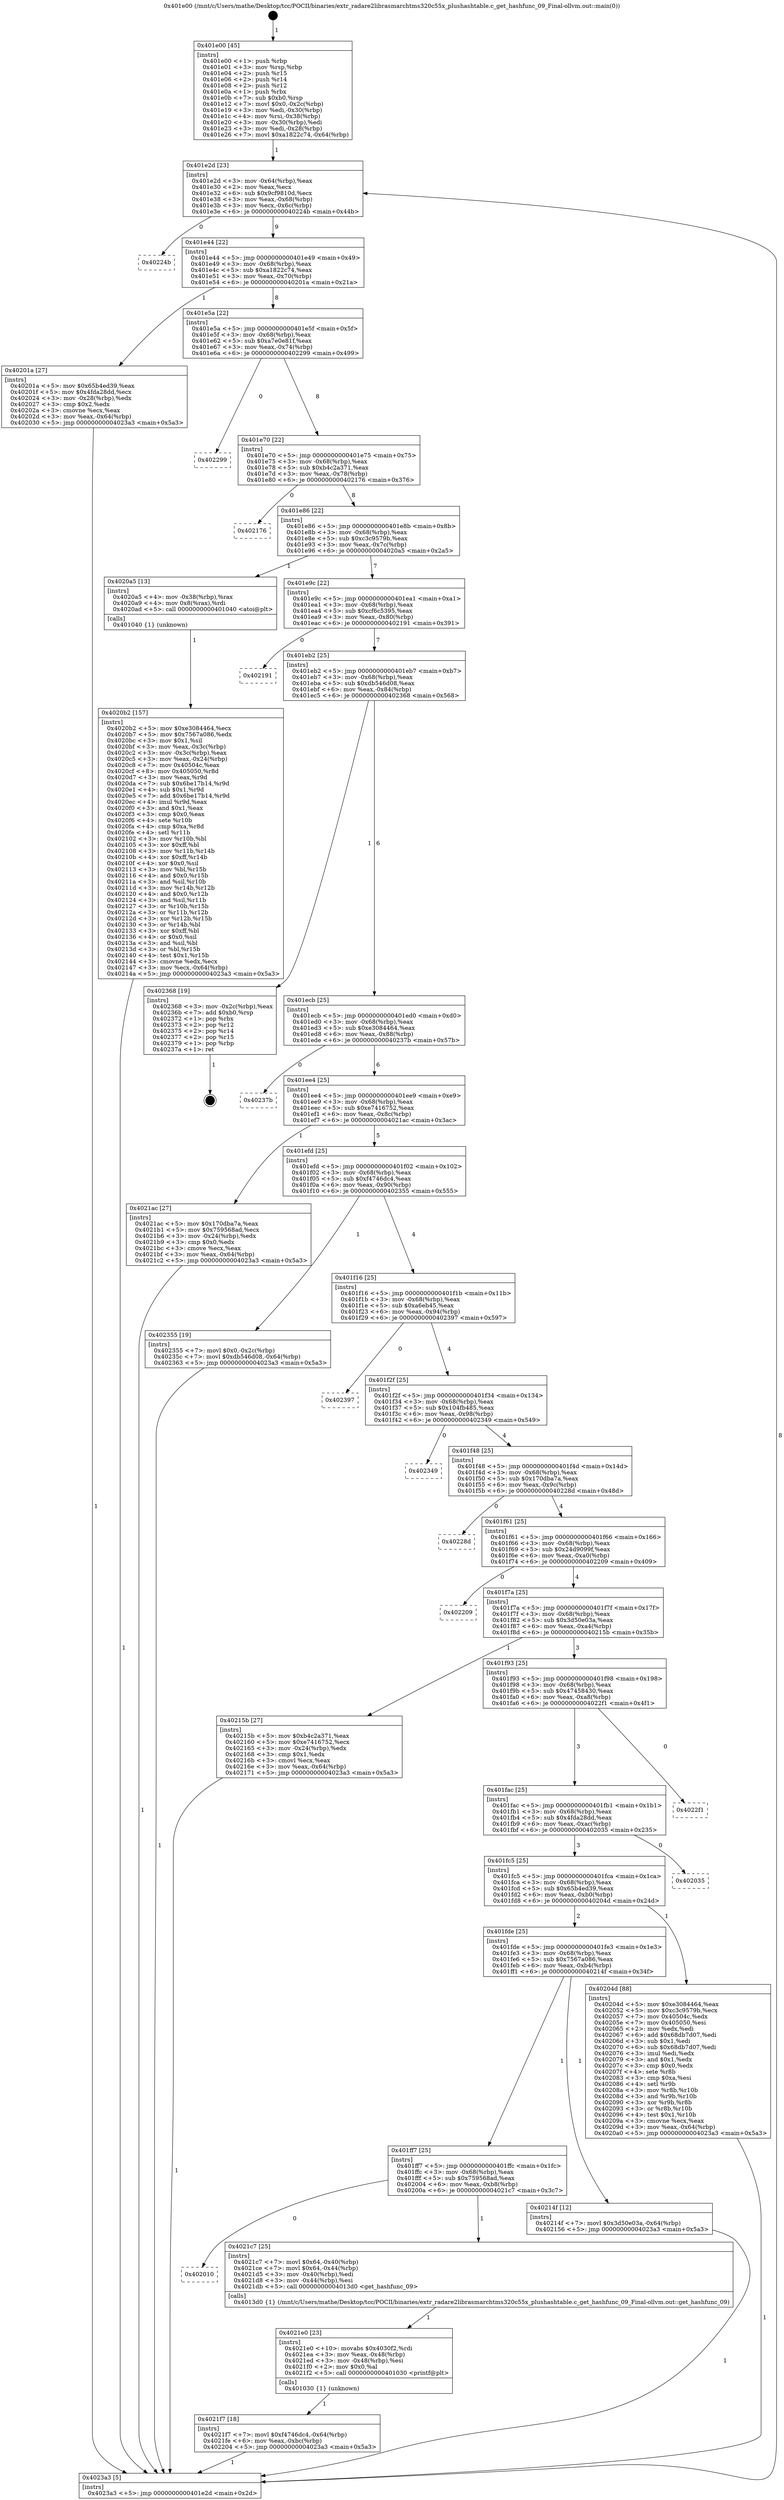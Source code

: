 digraph "0x401e00" {
  label = "0x401e00 (/mnt/c/Users/mathe/Desktop/tcc/POCII/binaries/extr_radare2librasmarchtms320c55x_plushashtable.c_get_hashfunc_09_Final-ollvm.out::main(0))"
  labelloc = "t"
  node[shape=record]

  Entry [label="",width=0.3,height=0.3,shape=circle,fillcolor=black,style=filled]
  "0x401e2d" [label="{
     0x401e2d [23]\l
     | [instrs]\l
     &nbsp;&nbsp;0x401e2d \<+3\>: mov -0x64(%rbp),%eax\l
     &nbsp;&nbsp;0x401e30 \<+2\>: mov %eax,%ecx\l
     &nbsp;&nbsp;0x401e32 \<+6\>: sub $0x9cf9810d,%ecx\l
     &nbsp;&nbsp;0x401e38 \<+3\>: mov %eax,-0x68(%rbp)\l
     &nbsp;&nbsp;0x401e3b \<+3\>: mov %ecx,-0x6c(%rbp)\l
     &nbsp;&nbsp;0x401e3e \<+6\>: je 000000000040224b \<main+0x44b\>\l
  }"]
  "0x40224b" [label="{
     0x40224b\l
  }", style=dashed]
  "0x401e44" [label="{
     0x401e44 [22]\l
     | [instrs]\l
     &nbsp;&nbsp;0x401e44 \<+5\>: jmp 0000000000401e49 \<main+0x49\>\l
     &nbsp;&nbsp;0x401e49 \<+3\>: mov -0x68(%rbp),%eax\l
     &nbsp;&nbsp;0x401e4c \<+5\>: sub $0xa1822c74,%eax\l
     &nbsp;&nbsp;0x401e51 \<+3\>: mov %eax,-0x70(%rbp)\l
     &nbsp;&nbsp;0x401e54 \<+6\>: je 000000000040201a \<main+0x21a\>\l
  }"]
  Exit [label="",width=0.3,height=0.3,shape=circle,fillcolor=black,style=filled,peripheries=2]
  "0x40201a" [label="{
     0x40201a [27]\l
     | [instrs]\l
     &nbsp;&nbsp;0x40201a \<+5\>: mov $0x65b4ed39,%eax\l
     &nbsp;&nbsp;0x40201f \<+5\>: mov $0x4fda28dd,%ecx\l
     &nbsp;&nbsp;0x402024 \<+3\>: mov -0x28(%rbp),%edx\l
     &nbsp;&nbsp;0x402027 \<+3\>: cmp $0x2,%edx\l
     &nbsp;&nbsp;0x40202a \<+3\>: cmovne %ecx,%eax\l
     &nbsp;&nbsp;0x40202d \<+3\>: mov %eax,-0x64(%rbp)\l
     &nbsp;&nbsp;0x402030 \<+5\>: jmp 00000000004023a3 \<main+0x5a3\>\l
  }"]
  "0x401e5a" [label="{
     0x401e5a [22]\l
     | [instrs]\l
     &nbsp;&nbsp;0x401e5a \<+5\>: jmp 0000000000401e5f \<main+0x5f\>\l
     &nbsp;&nbsp;0x401e5f \<+3\>: mov -0x68(%rbp),%eax\l
     &nbsp;&nbsp;0x401e62 \<+5\>: sub $0xa7e0e81f,%eax\l
     &nbsp;&nbsp;0x401e67 \<+3\>: mov %eax,-0x74(%rbp)\l
     &nbsp;&nbsp;0x401e6a \<+6\>: je 0000000000402299 \<main+0x499\>\l
  }"]
  "0x4023a3" [label="{
     0x4023a3 [5]\l
     | [instrs]\l
     &nbsp;&nbsp;0x4023a3 \<+5\>: jmp 0000000000401e2d \<main+0x2d\>\l
  }"]
  "0x401e00" [label="{
     0x401e00 [45]\l
     | [instrs]\l
     &nbsp;&nbsp;0x401e00 \<+1\>: push %rbp\l
     &nbsp;&nbsp;0x401e01 \<+3\>: mov %rsp,%rbp\l
     &nbsp;&nbsp;0x401e04 \<+2\>: push %r15\l
     &nbsp;&nbsp;0x401e06 \<+2\>: push %r14\l
     &nbsp;&nbsp;0x401e08 \<+2\>: push %r12\l
     &nbsp;&nbsp;0x401e0a \<+1\>: push %rbx\l
     &nbsp;&nbsp;0x401e0b \<+7\>: sub $0xb0,%rsp\l
     &nbsp;&nbsp;0x401e12 \<+7\>: movl $0x0,-0x2c(%rbp)\l
     &nbsp;&nbsp;0x401e19 \<+3\>: mov %edi,-0x30(%rbp)\l
     &nbsp;&nbsp;0x401e1c \<+4\>: mov %rsi,-0x38(%rbp)\l
     &nbsp;&nbsp;0x401e20 \<+3\>: mov -0x30(%rbp),%edi\l
     &nbsp;&nbsp;0x401e23 \<+3\>: mov %edi,-0x28(%rbp)\l
     &nbsp;&nbsp;0x401e26 \<+7\>: movl $0xa1822c74,-0x64(%rbp)\l
  }"]
  "0x4021f7" [label="{
     0x4021f7 [18]\l
     | [instrs]\l
     &nbsp;&nbsp;0x4021f7 \<+7\>: movl $0xf4746dc4,-0x64(%rbp)\l
     &nbsp;&nbsp;0x4021fe \<+6\>: mov %eax,-0xbc(%rbp)\l
     &nbsp;&nbsp;0x402204 \<+5\>: jmp 00000000004023a3 \<main+0x5a3\>\l
  }"]
  "0x402299" [label="{
     0x402299\l
  }", style=dashed]
  "0x401e70" [label="{
     0x401e70 [22]\l
     | [instrs]\l
     &nbsp;&nbsp;0x401e70 \<+5\>: jmp 0000000000401e75 \<main+0x75\>\l
     &nbsp;&nbsp;0x401e75 \<+3\>: mov -0x68(%rbp),%eax\l
     &nbsp;&nbsp;0x401e78 \<+5\>: sub $0xb4c2a371,%eax\l
     &nbsp;&nbsp;0x401e7d \<+3\>: mov %eax,-0x78(%rbp)\l
     &nbsp;&nbsp;0x401e80 \<+6\>: je 0000000000402176 \<main+0x376\>\l
  }"]
  "0x4021e0" [label="{
     0x4021e0 [23]\l
     | [instrs]\l
     &nbsp;&nbsp;0x4021e0 \<+10\>: movabs $0x4030f2,%rdi\l
     &nbsp;&nbsp;0x4021ea \<+3\>: mov %eax,-0x48(%rbp)\l
     &nbsp;&nbsp;0x4021ed \<+3\>: mov -0x48(%rbp),%esi\l
     &nbsp;&nbsp;0x4021f0 \<+2\>: mov $0x0,%al\l
     &nbsp;&nbsp;0x4021f2 \<+5\>: call 0000000000401030 \<printf@plt\>\l
     | [calls]\l
     &nbsp;&nbsp;0x401030 \{1\} (unknown)\l
  }"]
  "0x402176" [label="{
     0x402176\l
  }", style=dashed]
  "0x401e86" [label="{
     0x401e86 [22]\l
     | [instrs]\l
     &nbsp;&nbsp;0x401e86 \<+5\>: jmp 0000000000401e8b \<main+0x8b\>\l
     &nbsp;&nbsp;0x401e8b \<+3\>: mov -0x68(%rbp),%eax\l
     &nbsp;&nbsp;0x401e8e \<+5\>: sub $0xc3c9579b,%eax\l
     &nbsp;&nbsp;0x401e93 \<+3\>: mov %eax,-0x7c(%rbp)\l
     &nbsp;&nbsp;0x401e96 \<+6\>: je 00000000004020a5 \<main+0x2a5\>\l
  }"]
  "0x402010" [label="{
     0x402010\l
  }", style=dashed]
  "0x4020a5" [label="{
     0x4020a5 [13]\l
     | [instrs]\l
     &nbsp;&nbsp;0x4020a5 \<+4\>: mov -0x38(%rbp),%rax\l
     &nbsp;&nbsp;0x4020a9 \<+4\>: mov 0x8(%rax),%rdi\l
     &nbsp;&nbsp;0x4020ad \<+5\>: call 0000000000401040 \<atoi@plt\>\l
     | [calls]\l
     &nbsp;&nbsp;0x401040 \{1\} (unknown)\l
  }"]
  "0x401e9c" [label="{
     0x401e9c [22]\l
     | [instrs]\l
     &nbsp;&nbsp;0x401e9c \<+5\>: jmp 0000000000401ea1 \<main+0xa1\>\l
     &nbsp;&nbsp;0x401ea1 \<+3\>: mov -0x68(%rbp),%eax\l
     &nbsp;&nbsp;0x401ea4 \<+5\>: sub $0xcf6c5395,%eax\l
     &nbsp;&nbsp;0x401ea9 \<+3\>: mov %eax,-0x80(%rbp)\l
     &nbsp;&nbsp;0x401eac \<+6\>: je 0000000000402191 \<main+0x391\>\l
  }"]
  "0x4021c7" [label="{
     0x4021c7 [25]\l
     | [instrs]\l
     &nbsp;&nbsp;0x4021c7 \<+7\>: movl $0x64,-0x40(%rbp)\l
     &nbsp;&nbsp;0x4021ce \<+7\>: movl $0x64,-0x44(%rbp)\l
     &nbsp;&nbsp;0x4021d5 \<+3\>: mov -0x40(%rbp),%edi\l
     &nbsp;&nbsp;0x4021d8 \<+3\>: mov -0x44(%rbp),%esi\l
     &nbsp;&nbsp;0x4021db \<+5\>: call 00000000004013d0 \<get_hashfunc_09\>\l
     | [calls]\l
     &nbsp;&nbsp;0x4013d0 \{1\} (/mnt/c/Users/mathe/Desktop/tcc/POCII/binaries/extr_radare2librasmarchtms320c55x_plushashtable.c_get_hashfunc_09_Final-ollvm.out::get_hashfunc_09)\l
  }"]
  "0x402191" [label="{
     0x402191\l
  }", style=dashed]
  "0x401eb2" [label="{
     0x401eb2 [25]\l
     | [instrs]\l
     &nbsp;&nbsp;0x401eb2 \<+5\>: jmp 0000000000401eb7 \<main+0xb7\>\l
     &nbsp;&nbsp;0x401eb7 \<+3\>: mov -0x68(%rbp),%eax\l
     &nbsp;&nbsp;0x401eba \<+5\>: sub $0xdb546d08,%eax\l
     &nbsp;&nbsp;0x401ebf \<+6\>: mov %eax,-0x84(%rbp)\l
     &nbsp;&nbsp;0x401ec5 \<+6\>: je 0000000000402368 \<main+0x568\>\l
  }"]
  "0x401ff7" [label="{
     0x401ff7 [25]\l
     | [instrs]\l
     &nbsp;&nbsp;0x401ff7 \<+5\>: jmp 0000000000401ffc \<main+0x1fc\>\l
     &nbsp;&nbsp;0x401ffc \<+3\>: mov -0x68(%rbp),%eax\l
     &nbsp;&nbsp;0x401fff \<+5\>: sub $0x759568ad,%eax\l
     &nbsp;&nbsp;0x402004 \<+6\>: mov %eax,-0xb8(%rbp)\l
     &nbsp;&nbsp;0x40200a \<+6\>: je 00000000004021c7 \<main+0x3c7\>\l
  }"]
  "0x402368" [label="{
     0x402368 [19]\l
     | [instrs]\l
     &nbsp;&nbsp;0x402368 \<+3\>: mov -0x2c(%rbp),%eax\l
     &nbsp;&nbsp;0x40236b \<+7\>: add $0xb0,%rsp\l
     &nbsp;&nbsp;0x402372 \<+1\>: pop %rbx\l
     &nbsp;&nbsp;0x402373 \<+2\>: pop %r12\l
     &nbsp;&nbsp;0x402375 \<+2\>: pop %r14\l
     &nbsp;&nbsp;0x402377 \<+2\>: pop %r15\l
     &nbsp;&nbsp;0x402379 \<+1\>: pop %rbp\l
     &nbsp;&nbsp;0x40237a \<+1\>: ret\l
  }"]
  "0x401ecb" [label="{
     0x401ecb [25]\l
     | [instrs]\l
     &nbsp;&nbsp;0x401ecb \<+5\>: jmp 0000000000401ed0 \<main+0xd0\>\l
     &nbsp;&nbsp;0x401ed0 \<+3\>: mov -0x68(%rbp),%eax\l
     &nbsp;&nbsp;0x401ed3 \<+5\>: sub $0xe3084464,%eax\l
     &nbsp;&nbsp;0x401ed8 \<+6\>: mov %eax,-0x88(%rbp)\l
     &nbsp;&nbsp;0x401ede \<+6\>: je 000000000040237b \<main+0x57b\>\l
  }"]
  "0x40214f" [label="{
     0x40214f [12]\l
     | [instrs]\l
     &nbsp;&nbsp;0x40214f \<+7\>: movl $0x3d50e03a,-0x64(%rbp)\l
     &nbsp;&nbsp;0x402156 \<+5\>: jmp 00000000004023a3 \<main+0x5a3\>\l
  }"]
  "0x40237b" [label="{
     0x40237b\l
  }", style=dashed]
  "0x401ee4" [label="{
     0x401ee4 [25]\l
     | [instrs]\l
     &nbsp;&nbsp;0x401ee4 \<+5\>: jmp 0000000000401ee9 \<main+0xe9\>\l
     &nbsp;&nbsp;0x401ee9 \<+3\>: mov -0x68(%rbp),%eax\l
     &nbsp;&nbsp;0x401eec \<+5\>: sub $0xe7416752,%eax\l
     &nbsp;&nbsp;0x401ef1 \<+6\>: mov %eax,-0x8c(%rbp)\l
     &nbsp;&nbsp;0x401ef7 \<+6\>: je 00000000004021ac \<main+0x3ac\>\l
  }"]
  "0x4020b2" [label="{
     0x4020b2 [157]\l
     | [instrs]\l
     &nbsp;&nbsp;0x4020b2 \<+5\>: mov $0xe3084464,%ecx\l
     &nbsp;&nbsp;0x4020b7 \<+5\>: mov $0x7567a086,%edx\l
     &nbsp;&nbsp;0x4020bc \<+3\>: mov $0x1,%sil\l
     &nbsp;&nbsp;0x4020bf \<+3\>: mov %eax,-0x3c(%rbp)\l
     &nbsp;&nbsp;0x4020c2 \<+3\>: mov -0x3c(%rbp),%eax\l
     &nbsp;&nbsp;0x4020c5 \<+3\>: mov %eax,-0x24(%rbp)\l
     &nbsp;&nbsp;0x4020c8 \<+7\>: mov 0x40504c,%eax\l
     &nbsp;&nbsp;0x4020cf \<+8\>: mov 0x405050,%r8d\l
     &nbsp;&nbsp;0x4020d7 \<+3\>: mov %eax,%r9d\l
     &nbsp;&nbsp;0x4020da \<+7\>: sub $0x6be17b14,%r9d\l
     &nbsp;&nbsp;0x4020e1 \<+4\>: sub $0x1,%r9d\l
     &nbsp;&nbsp;0x4020e5 \<+7\>: add $0x6be17b14,%r9d\l
     &nbsp;&nbsp;0x4020ec \<+4\>: imul %r9d,%eax\l
     &nbsp;&nbsp;0x4020f0 \<+3\>: and $0x1,%eax\l
     &nbsp;&nbsp;0x4020f3 \<+3\>: cmp $0x0,%eax\l
     &nbsp;&nbsp;0x4020f6 \<+4\>: sete %r10b\l
     &nbsp;&nbsp;0x4020fa \<+4\>: cmp $0xa,%r8d\l
     &nbsp;&nbsp;0x4020fe \<+4\>: setl %r11b\l
     &nbsp;&nbsp;0x402102 \<+3\>: mov %r10b,%bl\l
     &nbsp;&nbsp;0x402105 \<+3\>: xor $0xff,%bl\l
     &nbsp;&nbsp;0x402108 \<+3\>: mov %r11b,%r14b\l
     &nbsp;&nbsp;0x40210b \<+4\>: xor $0xff,%r14b\l
     &nbsp;&nbsp;0x40210f \<+4\>: xor $0x0,%sil\l
     &nbsp;&nbsp;0x402113 \<+3\>: mov %bl,%r15b\l
     &nbsp;&nbsp;0x402116 \<+4\>: and $0x0,%r15b\l
     &nbsp;&nbsp;0x40211a \<+3\>: and %sil,%r10b\l
     &nbsp;&nbsp;0x40211d \<+3\>: mov %r14b,%r12b\l
     &nbsp;&nbsp;0x402120 \<+4\>: and $0x0,%r12b\l
     &nbsp;&nbsp;0x402124 \<+3\>: and %sil,%r11b\l
     &nbsp;&nbsp;0x402127 \<+3\>: or %r10b,%r15b\l
     &nbsp;&nbsp;0x40212a \<+3\>: or %r11b,%r12b\l
     &nbsp;&nbsp;0x40212d \<+3\>: xor %r12b,%r15b\l
     &nbsp;&nbsp;0x402130 \<+3\>: or %r14b,%bl\l
     &nbsp;&nbsp;0x402133 \<+3\>: xor $0xff,%bl\l
     &nbsp;&nbsp;0x402136 \<+4\>: or $0x0,%sil\l
     &nbsp;&nbsp;0x40213a \<+3\>: and %sil,%bl\l
     &nbsp;&nbsp;0x40213d \<+3\>: or %bl,%r15b\l
     &nbsp;&nbsp;0x402140 \<+4\>: test $0x1,%r15b\l
     &nbsp;&nbsp;0x402144 \<+3\>: cmovne %edx,%ecx\l
     &nbsp;&nbsp;0x402147 \<+3\>: mov %ecx,-0x64(%rbp)\l
     &nbsp;&nbsp;0x40214a \<+5\>: jmp 00000000004023a3 \<main+0x5a3\>\l
  }"]
  "0x4021ac" [label="{
     0x4021ac [27]\l
     | [instrs]\l
     &nbsp;&nbsp;0x4021ac \<+5\>: mov $0x170dba7a,%eax\l
     &nbsp;&nbsp;0x4021b1 \<+5\>: mov $0x759568ad,%ecx\l
     &nbsp;&nbsp;0x4021b6 \<+3\>: mov -0x24(%rbp),%edx\l
     &nbsp;&nbsp;0x4021b9 \<+3\>: cmp $0x0,%edx\l
     &nbsp;&nbsp;0x4021bc \<+3\>: cmove %ecx,%eax\l
     &nbsp;&nbsp;0x4021bf \<+3\>: mov %eax,-0x64(%rbp)\l
     &nbsp;&nbsp;0x4021c2 \<+5\>: jmp 00000000004023a3 \<main+0x5a3\>\l
  }"]
  "0x401efd" [label="{
     0x401efd [25]\l
     | [instrs]\l
     &nbsp;&nbsp;0x401efd \<+5\>: jmp 0000000000401f02 \<main+0x102\>\l
     &nbsp;&nbsp;0x401f02 \<+3\>: mov -0x68(%rbp),%eax\l
     &nbsp;&nbsp;0x401f05 \<+5\>: sub $0xf4746dc4,%eax\l
     &nbsp;&nbsp;0x401f0a \<+6\>: mov %eax,-0x90(%rbp)\l
     &nbsp;&nbsp;0x401f10 \<+6\>: je 0000000000402355 \<main+0x555\>\l
  }"]
  "0x401fde" [label="{
     0x401fde [25]\l
     | [instrs]\l
     &nbsp;&nbsp;0x401fde \<+5\>: jmp 0000000000401fe3 \<main+0x1e3\>\l
     &nbsp;&nbsp;0x401fe3 \<+3\>: mov -0x68(%rbp),%eax\l
     &nbsp;&nbsp;0x401fe6 \<+5\>: sub $0x7567a086,%eax\l
     &nbsp;&nbsp;0x401feb \<+6\>: mov %eax,-0xb4(%rbp)\l
     &nbsp;&nbsp;0x401ff1 \<+6\>: je 000000000040214f \<main+0x34f\>\l
  }"]
  "0x402355" [label="{
     0x402355 [19]\l
     | [instrs]\l
     &nbsp;&nbsp;0x402355 \<+7\>: movl $0x0,-0x2c(%rbp)\l
     &nbsp;&nbsp;0x40235c \<+7\>: movl $0xdb546d08,-0x64(%rbp)\l
     &nbsp;&nbsp;0x402363 \<+5\>: jmp 00000000004023a3 \<main+0x5a3\>\l
  }"]
  "0x401f16" [label="{
     0x401f16 [25]\l
     | [instrs]\l
     &nbsp;&nbsp;0x401f16 \<+5\>: jmp 0000000000401f1b \<main+0x11b\>\l
     &nbsp;&nbsp;0x401f1b \<+3\>: mov -0x68(%rbp),%eax\l
     &nbsp;&nbsp;0x401f1e \<+5\>: sub $0xa6eb45,%eax\l
     &nbsp;&nbsp;0x401f23 \<+6\>: mov %eax,-0x94(%rbp)\l
     &nbsp;&nbsp;0x401f29 \<+6\>: je 0000000000402397 \<main+0x597\>\l
  }"]
  "0x40204d" [label="{
     0x40204d [88]\l
     | [instrs]\l
     &nbsp;&nbsp;0x40204d \<+5\>: mov $0xe3084464,%eax\l
     &nbsp;&nbsp;0x402052 \<+5\>: mov $0xc3c9579b,%ecx\l
     &nbsp;&nbsp;0x402057 \<+7\>: mov 0x40504c,%edx\l
     &nbsp;&nbsp;0x40205e \<+7\>: mov 0x405050,%esi\l
     &nbsp;&nbsp;0x402065 \<+2\>: mov %edx,%edi\l
     &nbsp;&nbsp;0x402067 \<+6\>: add $0x68db7d07,%edi\l
     &nbsp;&nbsp;0x40206d \<+3\>: sub $0x1,%edi\l
     &nbsp;&nbsp;0x402070 \<+6\>: sub $0x68db7d07,%edi\l
     &nbsp;&nbsp;0x402076 \<+3\>: imul %edi,%edx\l
     &nbsp;&nbsp;0x402079 \<+3\>: and $0x1,%edx\l
     &nbsp;&nbsp;0x40207c \<+3\>: cmp $0x0,%edx\l
     &nbsp;&nbsp;0x40207f \<+4\>: sete %r8b\l
     &nbsp;&nbsp;0x402083 \<+3\>: cmp $0xa,%esi\l
     &nbsp;&nbsp;0x402086 \<+4\>: setl %r9b\l
     &nbsp;&nbsp;0x40208a \<+3\>: mov %r8b,%r10b\l
     &nbsp;&nbsp;0x40208d \<+3\>: and %r9b,%r10b\l
     &nbsp;&nbsp;0x402090 \<+3\>: xor %r9b,%r8b\l
     &nbsp;&nbsp;0x402093 \<+3\>: or %r8b,%r10b\l
     &nbsp;&nbsp;0x402096 \<+4\>: test $0x1,%r10b\l
     &nbsp;&nbsp;0x40209a \<+3\>: cmovne %ecx,%eax\l
     &nbsp;&nbsp;0x40209d \<+3\>: mov %eax,-0x64(%rbp)\l
     &nbsp;&nbsp;0x4020a0 \<+5\>: jmp 00000000004023a3 \<main+0x5a3\>\l
  }"]
  "0x402397" [label="{
     0x402397\l
  }", style=dashed]
  "0x401f2f" [label="{
     0x401f2f [25]\l
     | [instrs]\l
     &nbsp;&nbsp;0x401f2f \<+5\>: jmp 0000000000401f34 \<main+0x134\>\l
     &nbsp;&nbsp;0x401f34 \<+3\>: mov -0x68(%rbp),%eax\l
     &nbsp;&nbsp;0x401f37 \<+5\>: sub $0x104fb485,%eax\l
     &nbsp;&nbsp;0x401f3c \<+6\>: mov %eax,-0x98(%rbp)\l
     &nbsp;&nbsp;0x401f42 \<+6\>: je 0000000000402349 \<main+0x549\>\l
  }"]
  "0x401fc5" [label="{
     0x401fc5 [25]\l
     | [instrs]\l
     &nbsp;&nbsp;0x401fc5 \<+5\>: jmp 0000000000401fca \<main+0x1ca\>\l
     &nbsp;&nbsp;0x401fca \<+3\>: mov -0x68(%rbp),%eax\l
     &nbsp;&nbsp;0x401fcd \<+5\>: sub $0x65b4ed39,%eax\l
     &nbsp;&nbsp;0x401fd2 \<+6\>: mov %eax,-0xb0(%rbp)\l
     &nbsp;&nbsp;0x401fd8 \<+6\>: je 000000000040204d \<main+0x24d\>\l
  }"]
  "0x402349" [label="{
     0x402349\l
  }", style=dashed]
  "0x401f48" [label="{
     0x401f48 [25]\l
     | [instrs]\l
     &nbsp;&nbsp;0x401f48 \<+5\>: jmp 0000000000401f4d \<main+0x14d\>\l
     &nbsp;&nbsp;0x401f4d \<+3\>: mov -0x68(%rbp),%eax\l
     &nbsp;&nbsp;0x401f50 \<+5\>: sub $0x170dba7a,%eax\l
     &nbsp;&nbsp;0x401f55 \<+6\>: mov %eax,-0x9c(%rbp)\l
     &nbsp;&nbsp;0x401f5b \<+6\>: je 000000000040228d \<main+0x48d\>\l
  }"]
  "0x402035" [label="{
     0x402035\l
  }", style=dashed]
  "0x40228d" [label="{
     0x40228d\l
  }", style=dashed]
  "0x401f61" [label="{
     0x401f61 [25]\l
     | [instrs]\l
     &nbsp;&nbsp;0x401f61 \<+5\>: jmp 0000000000401f66 \<main+0x166\>\l
     &nbsp;&nbsp;0x401f66 \<+3\>: mov -0x68(%rbp),%eax\l
     &nbsp;&nbsp;0x401f69 \<+5\>: sub $0x24d9099f,%eax\l
     &nbsp;&nbsp;0x401f6e \<+6\>: mov %eax,-0xa0(%rbp)\l
     &nbsp;&nbsp;0x401f74 \<+6\>: je 0000000000402209 \<main+0x409\>\l
  }"]
  "0x401fac" [label="{
     0x401fac [25]\l
     | [instrs]\l
     &nbsp;&nbsp;0x401fac \<+5\>: jmp 0000000000401fb1 \<main+0x1b1\>\l
     &nbsp;&nbsp;0x401fb1 \<+3\>: mov -0x68(%rbp),%eax\l
     &nbsp;&nbsp;0x401fb4 \<+5\>: sub $0x4fda28dd,%eax\l
     &nbsp;&nbsp;0x401fb9 \<+6\>: mov %eax,-0xac(%rbp)\l
     &nbsp;&nbsp;0x401fbf \<+6\>: je 0000000000402035 \<main+0x235\>\l
  }"]
  "0x402209" [label="{
     0x402209\l
  }", style=dashed]
  "0x401f7a" [label="{
     0x401f7a [25]\l
     | [instrs]\l
     &nbsp;&nbsp;0x401f7a \<+5\>: jmp 0000000000401f7f \<main+0x17f\>\l
     &nbsp;&nbsp;0x401f7f \<+3\>: mov -0x68(%rbp),%eax\l
     &nbsp;&nbsp;0x401f82 \<+5\>: sub $0x3d50e03a,%eax\l
     &nbsp;&nbsp;0x401f87 \<+6\>: mov %eax,-0xa4(%rbp)\l
     &nbsp;&nbsp;0x401f8d \<+6\>: je 000000000040215b \<main+0x35b\>\l
  }"]
  "0x4022f1" [label="{
     0x4022f1\l
  }", style=dashed]
  "0x40215b" [label="{
     0x40215b [27]\l
     | [instrs]\l
     &nbsp;&nbsp;0x40215b \<+5\>: mov $0xb4c2a371,%eax\l
     &nbsp;&nbsp;0x402160 \<+5\>: mov $0xe7416752,%ecx\l
     &nbsp;&nbsp;0x402165 \<+3\>: mov -0x24(%rbp),%edx\l
     &nbsp;&nbsp;0x402168 \<+3\>: cmp $0x1,%edx\l
     &nbsp;&nbsp;0x40216b \<+3\>: cmovl %ecx,%eax\l
     &nbsp;&nbsp;0x40216e \<+3\>: mov %eax,-0x64(%rbp)\l
     &nbsp;&nbsp;0x402171 \<+5\>: jmp 00000000004023a3 \<main+0x5a3\>\l
  }"]
  "0x401f93" [label="{
     0x401f93 [25]\l
     | [instrs]\l
     &nbsp;&nbsp;0x401f93 \<+5\>: jmp 0000000000401f98 \<main+0x198\>\l
     &nbsp;&nbsp;0x401f98 \<+3\>: mov -0x68(%rbp),%eax\l
     &nbsp;&nbsp;0x401f9b \<+5\>: sub $0x47458430,%eax\l
     &nbsp;&nbsp;0x401fa0 \<+6\>: mov %eax,-0xa8(%rbp)\l
     &nbsp;&nbsp;0x401fa6 \<+6\>: je 00000000004022f1 \<main+0x4f1\>\l
  }"]
  Entry -> "0x401e00" [label=" 1"]
  "0x401e2d" -> "0x40224b" [label=" 0"]
  "0x401e2d" -> "0x401e44" [label=" 9"]
  "0x402368" -> Exit [label=" 1"]
  "0x401e44" -> "0x40201a" [label=" 1"]
  "0x401e44" -> "0x401e5a" [label=" 8"]
  "0x40201a" -> "0x4023a3" [label=" 1"]
  "0x401e00" -> "0x401e2d" [label=" 1"]
  "0x4023a3" -> "0x401e2d" [label=" 8"]
  "0x402355" -> "0x4023a3" [label=" 1"]
  "0x401e5a" -> "0x402299" [label=" 0"]
  "0x401e5a" -> "0x401e70" [label=" 8"]
  "0x4021f7" -> "0x4023a3" [label=" 1"]
  "0x401e70" -> "0x402176" [label=" 0"]
  "0x401e70" -> "0x401e86" [label=" 8"]
  "0x4021e0" -> "0x4021f7" [label=" 1"]
  "0x401e86" -> "0x4020a5" [label=" 1"]
  "0x401e86" -> "0x401e9c" [label=" 7"]
  "0x4021c7" -> "0x4021e0" [label=" 1"]
  "0x401e9c" -> "0x402191" [label=" 0"]
  "0x401e9c" -> "0x401eb2" [label=" 7"]
  "0x401ff7" -> "0x402010" [label=" 0"]
  "0x401eb2" -> "0x402368" [label=" 1"]
  "0x401eb2" -> "0x401ecb" [label=" 6"]
  "0x401ff7" -> "0x4021c7" [label=" 1"]
  "0x401ecb" -> "0x40237b" [label=" 0"]
  "0x401ecb" -> "0x401ee4" [label=" 6"]
  "0x4021ac" -> "0x4023a3" [label=" 1"]
  "0x401ee4" -> "0x4021ac" [label=" 1"]
  "0x401ee4" -> "0x401efd" [label=" 5"]
  "0x40214f" -> "0x4023a3" [label=" 1"]
  "0x401efd" -> "0x402355" [label=" 1"]
  "0x401efd" -> "0x401f16" [label=" 4"]
  "0x401fde" -> "0x401ff7" [label=" 1"]
  "0x401f16" -> "0x402397" [label=" 0"]
  "0x401f16" -> "0x401f2f" [label=" 4"]
  "0x401fde" -> "0x40214f" [label=" 1"]
  "0x401f2f" -> "0x402349" [label=" 0"]
  "0x401f2f" -> "0x401f48" [label=" 4"]
  "0x4020b2" -> "0x4023a3" [label=" 1"]
  "0x401f48" -> "0x40228d" [label=" 0"]
  "0x401f48" -> "0x401f61" [label=" 4"]
  "0x4020a5" -> "0x4020b2" [label=" 1"]
  "0x401f61" -> "0x402209" [label=" 0"]
  "0x401f61" -> "0x401f7a" [label=" 4"]
  "0x401fc5" -> "0x401fde" [label=" 2"]
  "0x401f7a" -> "0x40215b" [label=" 1"]
  "0x401f7a" -> "0x401f93" [label=" 3"]
  "0x401fc5" -> "0x40204d" [label=" 1"]
  "0x401f93" -> "0x4022f1" [label=" 0"]
  "0x401f93" -> "0x401fac" [label=" 3"]
  "0x40204d" -> "0x4023a3" [label=" 1"]
  "0x401fac" -> "0x402035" [label=" 0"]
  "0x401fac" -> "0x401fc5" [label=" 3"]
  "0x40215b" -> "0x4023a3" [label=" 1"]
}
